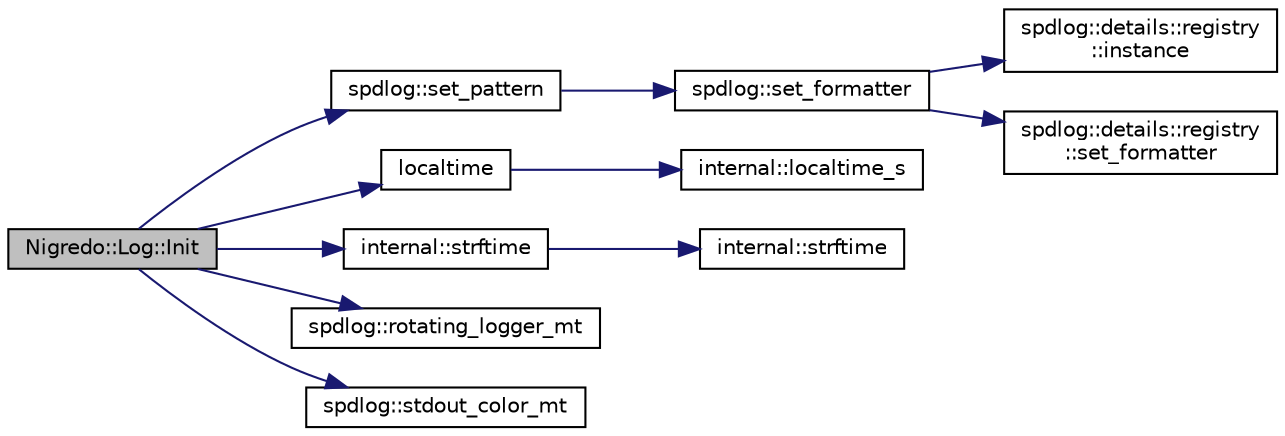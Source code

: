 digraph "Nigredo::Log::Init"
{
  edge [fontname="Helvetica",fontsize="10",labelfontname="Helvetica",labelfontsize="10"];
  node [fontname="Helvetica",fontsize="10",shape=record];
  rankdir="LR";
  Node1 [label="Nigredo::Log::Init",height=0.2,width=0.4,color="black", fillcolor="grey75", style="filled" fontcolor="black"];
  Node1 -> Node2 [color="midnightblue",fontsize="10",style="solid",fontname="Helvetica"];
  Node2 [label="spdlog::set_pattern",height=0.2,width=0.4,color="black", fillcolor="white", style="filled",URL="$namespacespdlog.html#a638029f343e8dd2393d62288b1eb095e"];
  Node2 -> Node3 [color="midnightblue",fontsize="10",style="solid",fontname="Helvetica"];
  Node3 [label="spdlog::set_formatter",height=0.2,width=0.4,color="black", fillcolor="white", style="filled",URL="$namespacespdlog.html#a83007016a4f374c8efcc738eee5b7290"];
  Node3 -> Node4 [color="midnightblue",fontsize="10",style="solid",fontname="Helvetica"];
  Node4 [label="spdlog::details::registry\l::instance",height=0.2,width=0.4,color="black", fillcolor="white", style="filled",URL="$classspdlog_1_1details_1_1registry.html#a58a1bbb352f751f6b729bc57bfadd6be"];
  Node3 -> Node5 [color="midnightblue",fontsize="10",style="solid",fontname="Helvetica"];
  Node5 [label="spdlog::details::registry\l::set_formatter",height=0.2,width=0.4,color="black", fillcolor="white", style="filled",URL="$classspdlog_1_1details_1_1registry.html#a8f8dcb7f6b7987716cfbcb92bbe96517"];
  Node1 -> Node6 [color="midnightblue",fontsize="10",style="solid",fontname="Helvetica"];
  Node6 [label="localtime",height=0.2,width=0.4,color="black", fillcolor="white", style="filled",URL="$time_8h.html#a2b11a736f2ef77ba69490af3f5081abf"];
  Node6 -> Node7 [color="midnightblue",fontsize="10",style="solid",fontname="Helvetica"];
  Node7 [label="internal::localtime_s",height=0.2,width=0.4,color="black", fillcolor="white", style="filled",URL="$namespaceinternal.html#a990db8ce6eb1702f344b5993587f37af"];
  Node1 -> Node8 [color="midnightblue",fontsize="10",style="solid",fontname="Helvetica"];
  Node8 [label="internal::strftime",height=0.2,width=0.4,color="black", fillcolor="white", style="filled",URL="$namespaceinternal.html#a1358037a310a2e6f3d05538df58ff412"];
  Node8 -> Node9 [color="midnightblue",fontsize="10",style="solid",fontname="Helvetica"];
  Node9 [label="internal::strftime",height=0.2,width=0.4,color="black", fillcolor="white", style="filled",URL="$namespaceinternal.html#aaa347e326b504b866752fd087f46d2b0"];
  Node1 -> Node10 [color="midnightblue",fontsize="10",style="solid",fontname="Helvetica"];
  Node10 [label="spdlog::rotating_logger_mt",height=0.2,width=0.4,color="black", fillcolor="white", style="filled",URL="$namespacespdlog.html#a42401c73c1dede7000852f7229b7aa9c"];
  Node1 -> Node11 [color="midnightblue",fontsize="10",style="solid",fontname="Helvetica"];
  Node11 [label="spdlog::stdout_color_mt",height=0.2,width=0.4,color="black", fillcolor="white", style="filled",URL="$namespacespdlog.html#a903467b7174af13d10f2f29ae9bd4a6e"];
}
